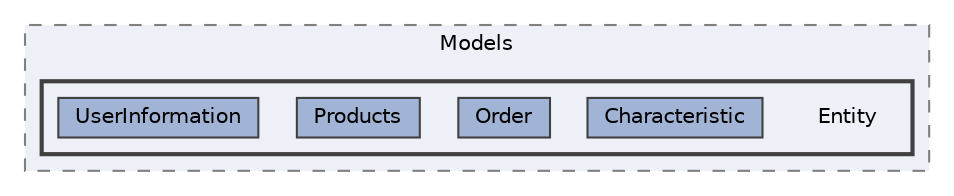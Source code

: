 digraph "D:/project/forCSharp/iShopMainVer2/iShopMainVer2/Models/Entity"
{
 // LATEX_PDF_SIZE
  bgcolor="transparent";
  edge [fontname=Helvetica,fontsize=10,labelfontname=Helvetica,labelfontsize=10];
  node [fontname=Helvetica,fontsize=10,shape=box,height=0.2,width=0.4];
  compound=true
  subgraph clusterdir_4d8189eedce9cfdc770c1b0ac95af5f7 {
    graph [ bgcolor="#edf0f7", pencolor="grey50", label="Models", fontname=Helvetica,fontsize=10 style="filled,dashed", URL="dir_4d8189eedce9cfdc770c1b0ac95af5f7.html",tooltip=""]
  subgraph clusterdir_aceaf4a18a815513c8fb9decb7e67276 {
    graph [ bgcolor="#edf0f7", pencolor="grey25", label="", fontname=Helvetica,fontsize=10 style="filled,bold", URL="dir_aceaf4a18a815513c8fb9decb7e67276.html",tooltip=""]
    dir_aceaf4a18a815513c8fb9decb7e67276 [shape=plaintext, label="Entity"];
  dir_15a004bbb906bf408ef316bfeaa9fda4 [label="Characteristic", fillcolor="#a2b4d6", color="grey25", style="filled", URL="dir_15a004bbb906bf408ef316bfeaa9fda4.html",tooltip=""];
  dir_0cad09be28feb82c0f12244c93f6f2f0 [label="Order", fillcolor="#a2b4d6", color="grey25", style="filled", URL="dir_0cad09be28feb82c0f12244c93f6f2f0.html",tooltip=""];
  dir_a2e393e53a671cc937ac31ddfaf4c411 [label="Products", fillcolor="#a2b4d6", color="grey25", style="filled", URL="dir_a2e393e53a671cc937ac31ddfaf4c411.html",tooltip=""];
  dir_7bb72bb7e6172623cf754e30cd749c15 [label="UserInformation", fillcolor="#a2b4d6", color="grey25", style="filled", URL="dir_7bb72bb7e6172623cf754e30cd749c15.html",tooltip=""];
  }
  }
}
